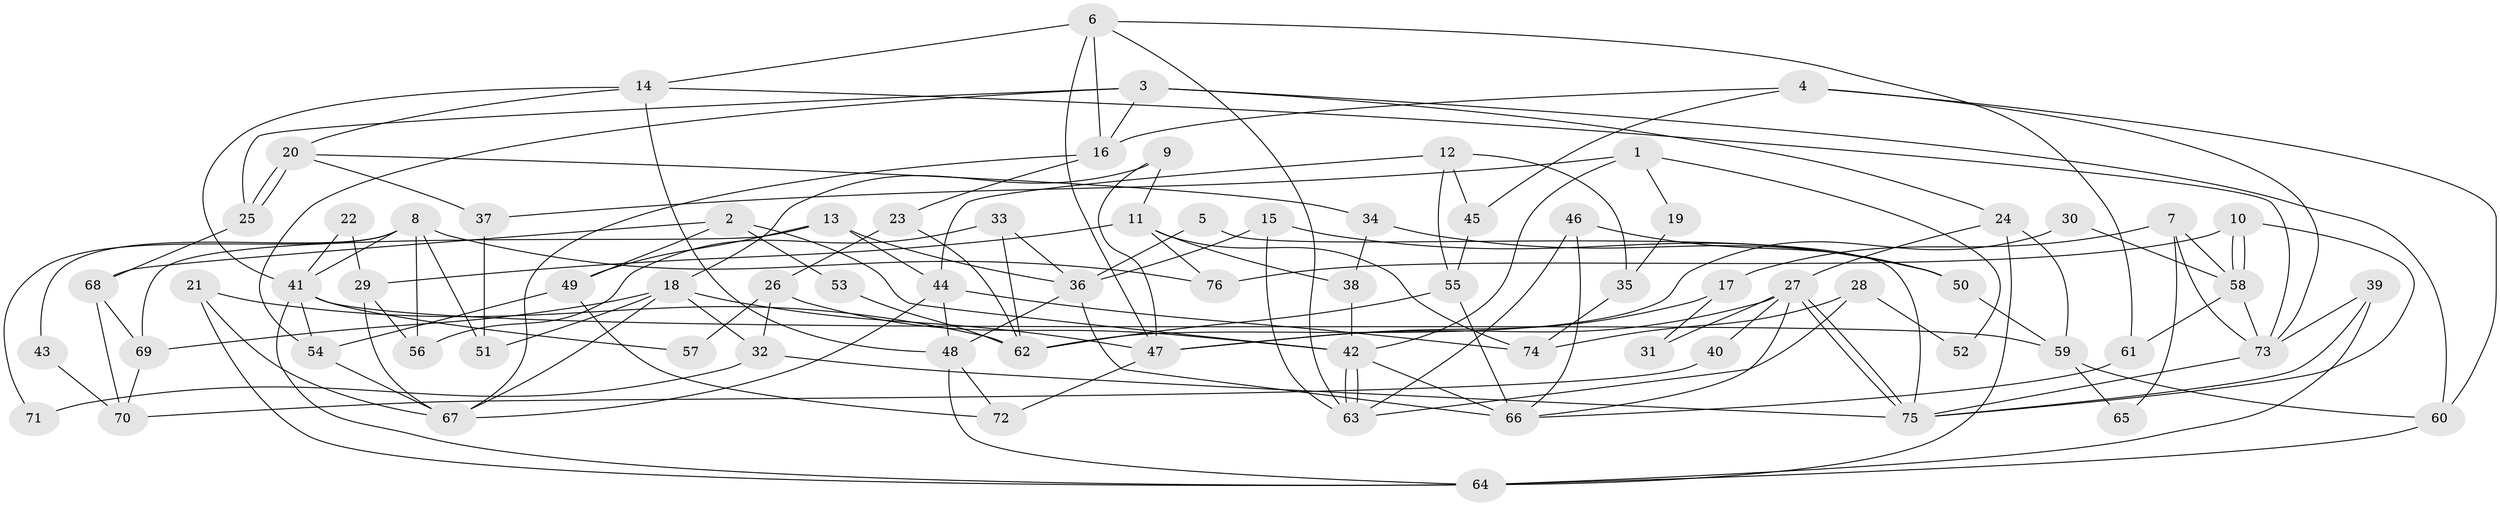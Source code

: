 // Generated by graph-tools (version 1.1) at 2025/11/02/27/25 16:11:19]
// undirected, 76 vertices, 152 edges
graph export_dot {
graph [start="1"]
  node [color=gray90,style=filled];
  1;
  2;
  3;
  4;
  5;
  6;
  7;
  8;
  9;
  10;
  11;
  12;
  13;
  14;
  15;
  16;
  17;
  18;
  19;
  20;
  21;
  22;
  23;
  24;
  25;
  26;
  27;
  28;
  29;
  30;
  31;
  32;
  33;
  34;
  35;
  36;
  37;
  38;
  39;
  40;
  41;
  42;
  43;
  44;
  45;
  46;
  47;
  48;
  49;
  50;
  51;
  52;
  53;
  54;
  55;
  56;
  57;
  58;
  59;
  60;
  61;
  62;
  63;
  64;
  65;
  66;
  67;
  68;
  69;
  70;
  71;
  72;
  73;
  74;
  75;
  76;
  1 -- 37;
  1 -- 42;
  1 -- 19;
  1 -- 52;
  2 -- 42;
  2 -- 49;
  2 -- 53;
  2 -- 68;
  3 -- 24;
  3 -- 54;
  3 -- 16;
  3 -- 25;
  3 -- 60;
  4 -- 73;
  4 -- 16;
  4 -- 45;
  4 -- 60;
  5 -- 36;
  5 -- 75;
  6 -- 14;
  6 -- 16;
  6 -- 47;
  6 -- 61;
  6 -- 63;
  7 -- 58;
  7 -- 73;
  7 -- 17;
  7 -- 65;
  8 -- 76;
  8 -- 41;
  8 -- 43;
  8 -- 51;
  8 -- 56;
  8 -- 71;
  9 -- 18;
  9 -- 11;
  9 -- 47;
  10 -- 75;
  10 -- 58;
  10 -- 58;
  10 -- 76;
  11 -- 29;
  11 -- 38;
  11 -- 74;
  11 -- 76;
  12 -- 44;
  12 -- 55;
  12 -- 35;
  12 -- 45;
  13 -- 69;
  13 -- 44;
  13 -- 36;
  13 -- 49;
  14 -- 48;
  14 -- 41;
  14 -- 20;
  14 -- 73;
  15 -- 50;
  15 -- 63;
  15 -- 36;
  16 -- 67;
  16 -- 23;
  17 -- 47;
  17 -- 31;
  18 -- 47;
  18 -- 32;
  18 -- 51;
  18 -- 67;
  18 -- 69;
  19 -- 35;
  20 -- 25;
  20 -- 25;
  20 -- 34;
  20 -- 37;
  21 -- 64;
  21 -- 67;
  21 -- 62;
  22 -- 41;
  22 -- 29;
  23 -- 62;
  23 -- 26;
  24 -- 64;
  24 -- 27;
  24 -- 59;
  25 -- 68;
  26 -- 42;
  26 -- 32;
  26 -- 57;
  27 -- 75;
  27 -- 75;
  27 -- 47;
  27 -- 31;
  27 -- 40;
  27 -- 66;
  28 -- 63;
  28 -- 74;
  28 -- 52;
  29 -- 67;
  29 -- 56;
  30 -- 58;
  30 -- 62;
  32 -- 75;
  32 -- 71;
  33 -- 62;
  33 -- 36;
  33 -- 56;
  34 -- 50;
  34 -- 38;
  35 -- 74;
  36 -- 48;
  36 -- 66;
  37 -- 51;
  38 -- 42;
  39 -- 75;
  39 -- 73;
  39 -- 64;
  40 -- 70;
  41 -- 59;
  41 -- 64;
  41 -- 54;
  41 -- 57;
  42 -- 63;
  42 -- 63;
  42 -- 66;
  43 -- 70;
  44 -- 48;
  44 -- 67;
  44 -- 74;
  45 -- 55;
  46 -- 63;
  46 -- 66;
  46 -- 50;
  47 -- 72;
  48 -- 64;
  48 -- 72;
  49 -- 72;
  49 -- 54;
  50 -- 59;
  53 -- 62;
  54 -- 67;
  55 -- 66;
  55 -- 62;
  58 -- 61;
  58 -- 73;
  59 -- 60;
  59 -- 65;
  60 -- 64;
  61 -- 66;
  68 -- 69;
  68 -- 70;
  69 -- 70;
  73 -- 75;
}
